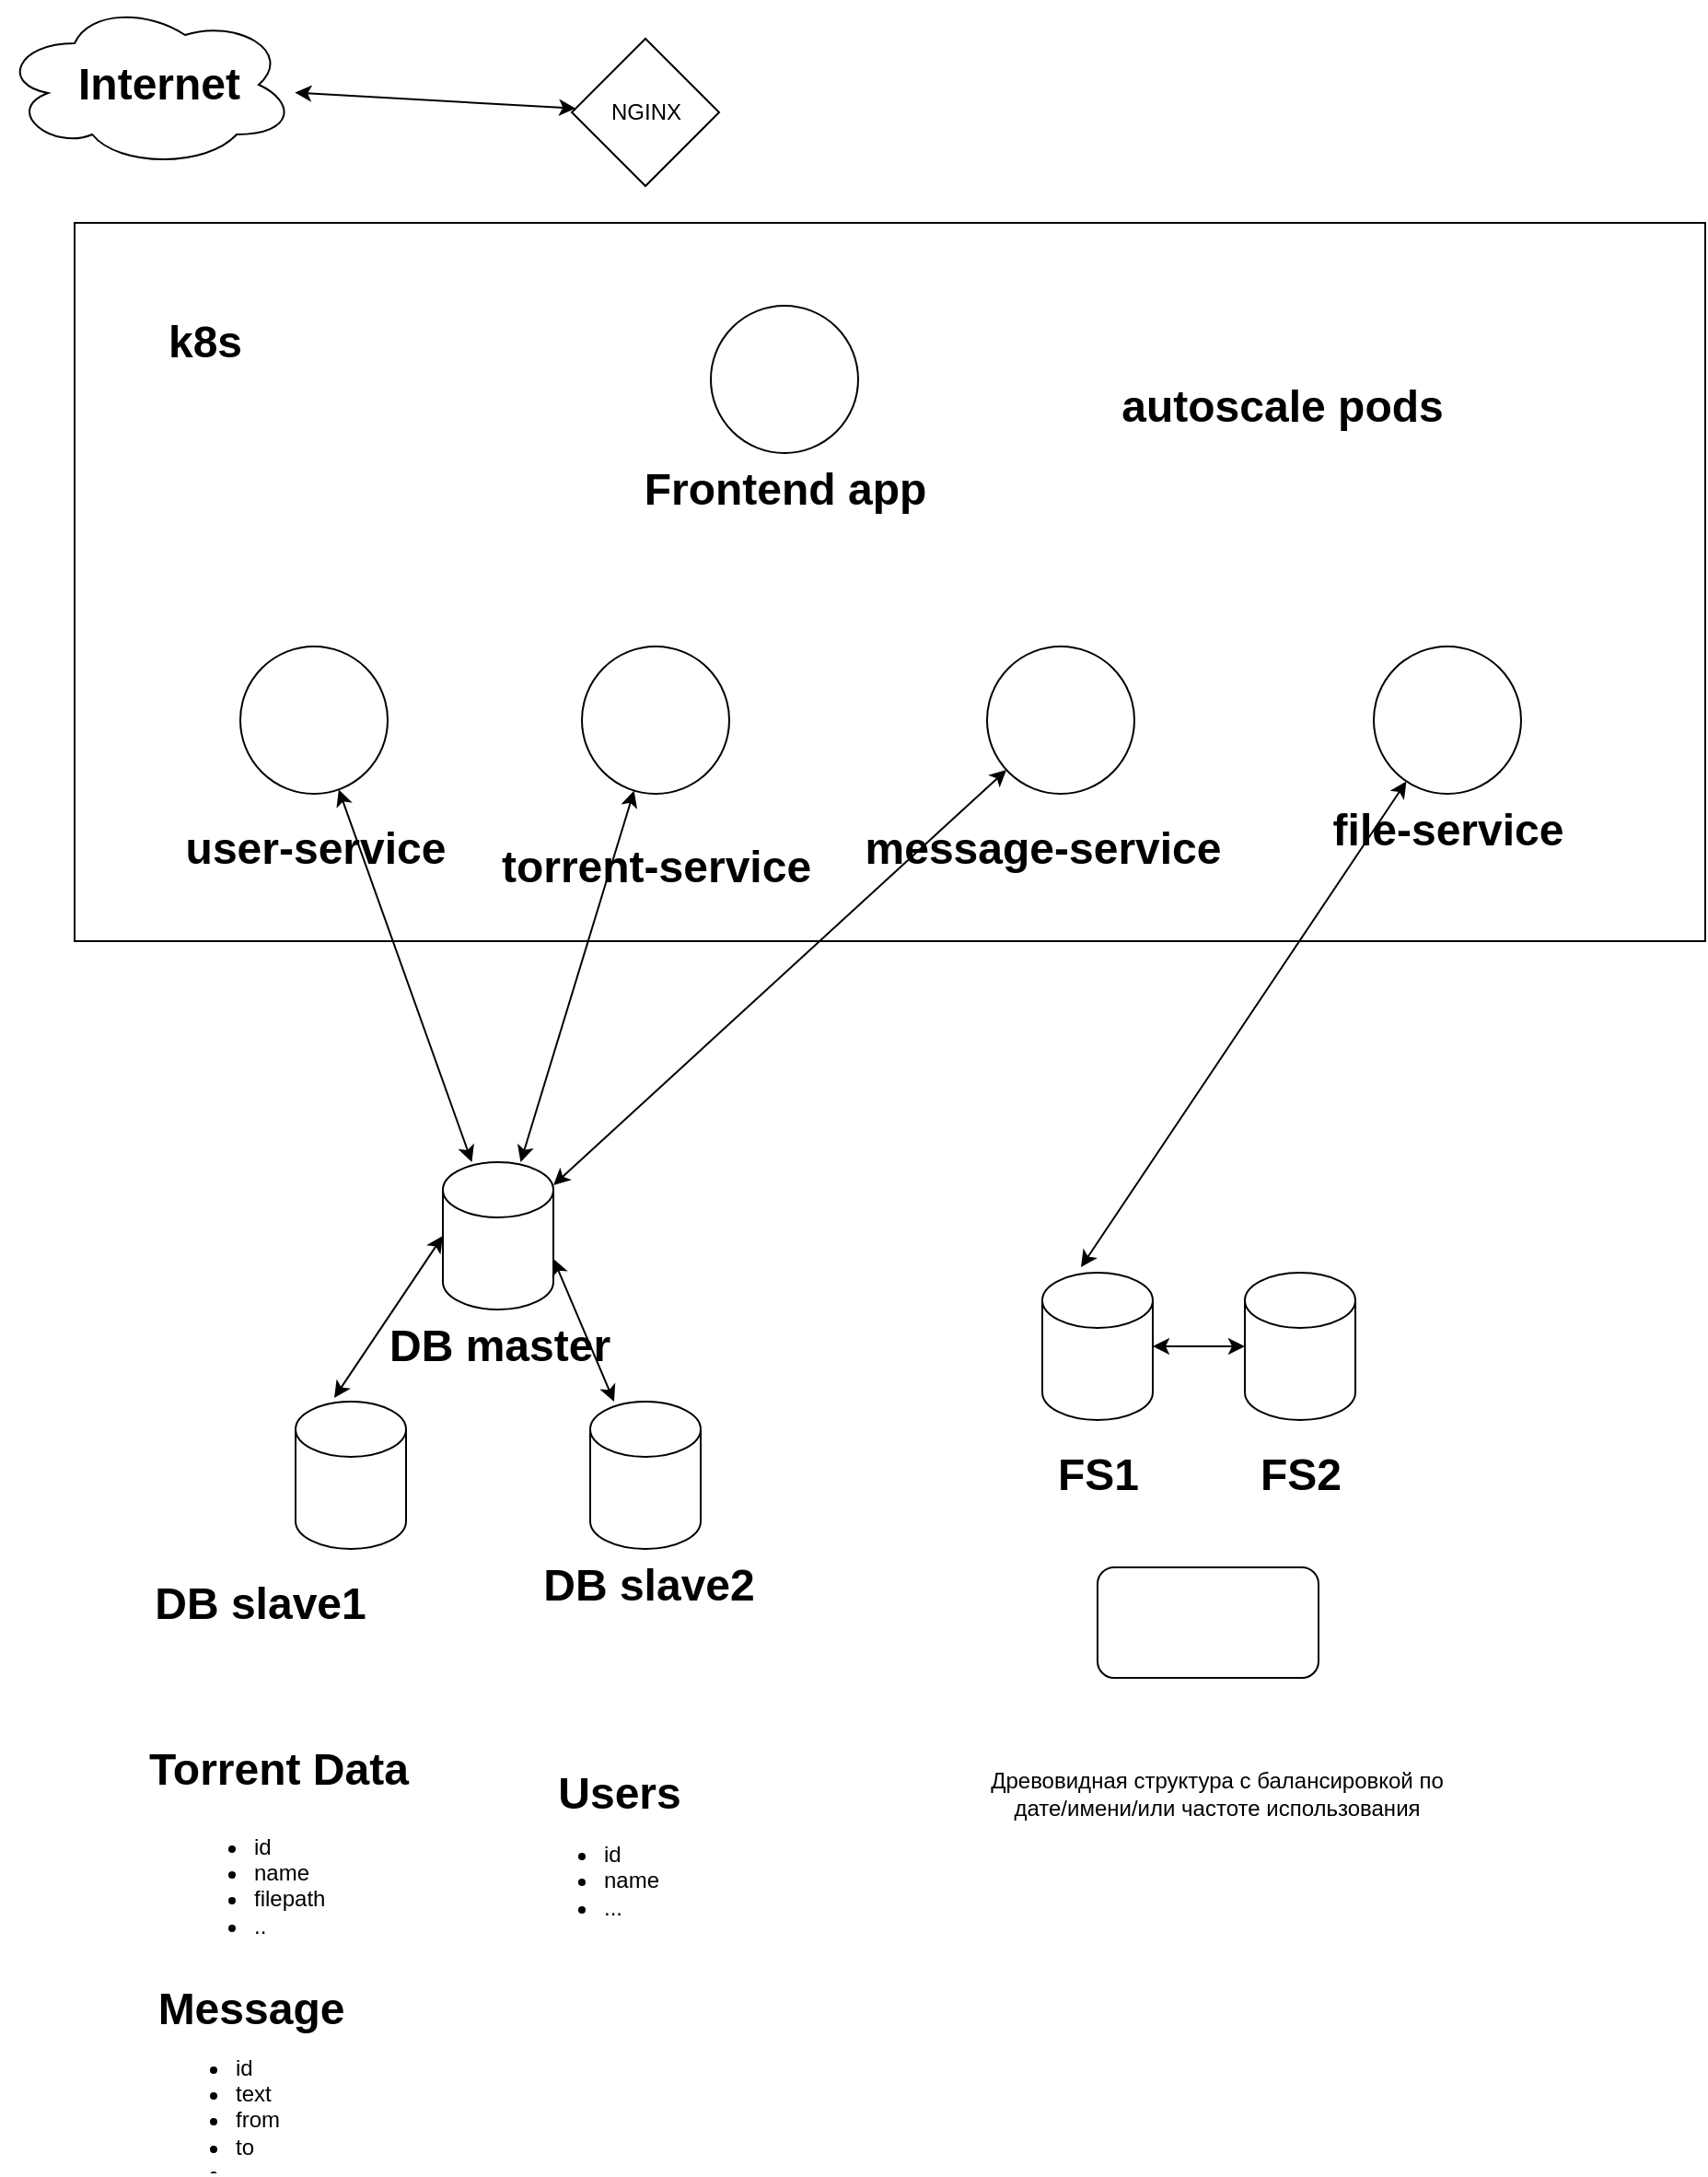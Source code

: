 <mxfile version="22.0.8" type="github">
  <diagram name="Page-1" id="WVwOdAb5zhcnuu6RC09V">
    <mxGraphModel dx="1026" dy="572" grid="1" gridSize="10" guides="1" tooltips="1" connect="1" arrows="1" fold="1" page="1" pageScale="1" pageWidth="850" pageHeight="1100" math="0" shadow="0">
      <root>
        <mxCell id="0" />
        <mxCell id="1" parent="0" />
        <mxCell id="rte8B5SLybQbvSbR3UiM-51" value="" style="rounded=0;whiteSpace=wrap;html=1;" vertex="1" parent="1">
          <mxGeometry x="74.5" y="180" width="885.5" height="390" as="geometry" />
        </mxCell>
        <mxCell id="rte8B5SLybQbvSbR3UiM-1" value="" style="ellipse;shape=cloud;whiteSpace=wrap;html=1;" vertex="1" parent="1">
          <mxGeometry x="34.5" y="60" width="160" height="90" as="geometry" />
        </mxCell>
        <mxCell id="rte8B5SLybQbvSbR3UiM-2" value="Internet" style="text;strokeColor=none;fillColor=none;html=1;fontSize=24;fontStyle=1;verticalAlign=middle;align=center;" vertex="1" parent="1">
          <mxGeometry x="70" y="85" width="100" height="40" as="geometry" />
        </mxCell>
        <mxCell id="rte8B5SLybQbvSbR3UiM-3" value="NGINX" style="rhombus;whiteSpace=wrap;html=1;" vertex="1" parent="1">
          <mxGeometry x="344.5" y="80" width="80" height="80" as="geometry" />
        </mxCell>
        <mxCell id="rte8B5SLybQbvSbR3UiM-4" value="" style="shape=cylinder3;whiteSpace=wrap;html=1;boundedLbl=1;backgroundOutline=1;size=15;" vertex="1" parent="1">
          <mxGeometry x="194.5" y="820" width="60" height="80" as="geometry" />
        </mxCell>
        <mxCell id="rte8B5SLybQbvSbR3UiM-5" value="DB slave1" style="text;strokeColor=none;fillColor=none;html=1;fontSize=24;fontStyle=1;verticalAlign=middle;align=center;" vertex="1" parent="1">
          <mxGeometry x="124.5" y="910" width="100" height="40" as="geometry" />
        </mxCell>
        <mxCell id="rte8B5SLybQbvSbR3UiM-6" value="" style="shape=cylinder3;whiteSpace=wrap;html=1;boundedLbl=1;backgroundOutline=1;size=15;" vertex="1" parent="1">
          <mxGeometry x="710" y="750" width="60" height="80" as="geometry" />
        </mxCell>
        <mxCell id="rte8B5SLybQbvSbR3UiM-7" value="FS2" style="text;strokeColor=none;fillColor=none;html=1;fontSize=24;fontStyle=1;verticalAlign=middle;align=center;" vertex="1" parent="1">
          <mxGeometry x="690" y="840" width="100" height="40" as="geometry" />
        </mxCell>
        <mxCell id="rte8B5SLybQbvSbR3UiM-10" value="Users" style="text;strokeColor=none;fillColor=none;html=1;fontSize=24;fontStyle=1;verticalAlign=middle;align=center;" vertex="1" parent="1">
          <mxGeometry x="320" y="1012.5" width="100" height="40" as="geometry" />
        </mxCell>
        <mxCell id="rte8B5SLybQbvSbR3UiM-11" value="&lt;ul&gt;&lt;li&gt;id&lt;/li&gt;&lt;li&gt;name&lt;/li&gt;&lt;li&gt;...&lt;/li&gt;&lt;/ul&gt;" style="text;strokeColor=none;fillColor=none;html=1;whiteSpace=wrap;verticalAlign=middle;overflow=hidden;" vertex="1" parent="1">
          <mxGeometry x="320" y="1040" width="100" height="80" as="geometry" />
        </mxCell>
        <mxCell id="rte8B5SLybQbvSbR3UiM-12" value="" style="ellipse;whiteSpace=wrap;html=1;aspect=fixed;" vertex="1" parent="1">
          <mxGeometry x="420" y="225" width="80" height="80" as="geometry" />
        </mxCell>
        <mxCell id="rte8B5SLybQbvSbR3UiM-14" value="Frontend app" style="text;strokeColor=none;fillColor=none;html=1;fontSize=24;fontStyle=1;verticalAlign=middle;align=center;" vertex="1" parent="1">
          <mxGeometry x="410" y="305" width="100" height="40" as="geometry" />
        </mxCell>
        <mxCell id="rte8B5SLybQbvSbR3UiM-15" value="&lt;ul&gt;&lt;li&gt;id&lt;/li&gt;&lt;li&gt;name&lt;/li&gt;&lt;li&gt;filepath&lt;/li&gt;&lt;li&gt;..&lt;/li&gt;&lt;/ul&gt;" style="text;strokeColor=none;fillColor=none;html=1;whiteSpace=wrap;verticalAlign=middle;overflow=hidden;" vertex="1" parent="1">
          <mxGeometry x="130" y="1040" width="110" height="80" as="geometry" />
        </mxCell>
        <mxCell id="rte8B5SLybQbvSbR3UiM-16" value="Torrent Data" style="text;strokeColor=none;fillColor=none;html=1;fontSize=24;fontStyle=1;verticalAlign=middle;align=center;" vertex="1" parent="1">
          <mxGeometry x="105" y="1000" width="160" height="40" as="geometry" />
        </mxCell>
        <mxCell id="rte8B5SLybQbvSbR3UiM-18" value="" style="shape=cylinder3;whiteSpace=wrap;html=1;boundedLbl=1;backgroundOutline=1;size=15;" vertex="1" parent="1">
          <mxGeometry x="600" y="750" width="60" height="80" as="geometry" />
        </mxCell>
        <mxCell id="rte8B5SLybQbvSbR3UiM-19" value="FS1" style="text;strokeColor=none;fillColor=none;html=1;fontSize=24;fontStyle=1;verticalAlign=middle;align=center;" vertex="1" parent="1">
          <mxGeometry x="580" y="840" width="100" height="40" as="geometry" />
        </mxCell>
        <mxCell id="rte8B5SLybQbvSbR3UiM-20" value="" style="shape=cylinder3;whiteSpace=wrap;html=1;boundedLbl=1;backgroundOutline=1;size=15;" vertex="1" parent="1">
          <mxGeometry x="354.5" y="820" width="60" height="80" as="geometry" />
        </mxCell>
        <mxCell id="rte8B5SLybQbvSbR3UiM-21" value="" style="shape=cylinder3;whiteSpace=wrap;html=1;boundedLbl=1;backgroundOutline=1;size=15;" vertex="1" parent="1">
          <mxGeometry x="274.5" y="690" width="60" height="80" as="geometry" />
        </mxCell>
        <mxCell id="rte8B5SLybQbvSbR3UiM-22" value="DB master" style="text;strokeColor=none;fillColor=none;html=1;fontSize=24;fontStyle=1;verticalAlign=middle;align=center;" vertex="1" parent="1">
          <mxGeometry x="254.5" y="770" width="100" height="40" as="geometry" />
        </mxCell>
        <mxCell id="rte8B5SLybQbvSbR3UiM-23" value="DB slave2" style="text;strokeColor=none;fillColor=none;html=1;fontSize=24;fontStyle=1;verticalAlign=middle;align=center;" vertex="1" parent="1">
          <mxGeometry x="335.5" y="900" width="100" height="40" as="geometry" />
        </mxCell>
        <mxCell id="rte8B5SLybQbvSbR3UiM-26" value="" style="endArrow=classic;startArrow=classic;html=1;rounded=0;entryX=1;entryY=0;entryDx=0;entryDy=52.5;entryPerimeter=0;" edge="1" parent="1" source="rte8B5SLybQbvSbR3UiM-20" target="rte8B5SLybQbvSbR3UiM-21">
          <mxGeometry width="50" height="50" relative="1" as="geometry">
            <mxPoint x="434.5" y="920" as="sourcePoint" />
            <mxPoint x="484.5" y="870" as="targetPoint" />
          </mxGeometry>
        </mxCell>
        <mxCell id="rte8B5SLybQbvSbR3UiM-27" value="" style="endArrow=classic;startArrow=classic;html=1;rounded=0;entryX=0;entryY=0.5;entryDx=0;entryDy=0;entryPerimeter=0;exitX=0.35;exitY=-0.025;exitDx=0;exitDy=0;exitPerimeter=0;" edge="1" parent="1" source="rte8B5SLybQbvSbR3UiM-4" target="rte8B5SLybQbvSbR3UiM-21">
          <mxGeometry width="50" height="50" relative="1" as="geometry">
            <mxPoint x="434.5" y="920" as="sourcePoint" />
            <mxPoint x="484.5" y="870" as="targetPoint" />
          </mxGeometry>
        </mxCell>
        <mxCell id="rte8B5SLybQbvSbR3UiM-28" value="" style="ellipse;whiteSpace=wrap;html=1;aspect=fixed;" vertex="1" parent="1">
          <mxGeometry x="780" y="410" width="80" height="80" as="geometry" />
        </mxCell>
        <mxCell id="rte8B5SLybQbvSbR3UiM-29" value="" style="ellipse;whiteSpace=wrap;html=1;aspect=fixed;" vertex="1" parent="1">
          <mxGeometry x="164.5" y="410" width="80" height="80" as="geometry" />
        </mxCell>
        <mxCell id="rte8B5SLybQbvSbR3UiM-30" value="" style="ellipse;whiteSpace=wrap;html=1;aspect=fixed;" vertex="1" parent="1">
          <mxGeometry x="350" y="410" width="80" height="80" as="geometry" />
        </mxCell>
        <mxCell id="rte8B5SLybQbvSbR3UiM-35" value="" style="rounded=1;whiteSpace=wrap;html=1;" vertex="1" parent="1">
          <mxGeometry x="630" y="910" width="120" height="60" as="geometry" />
        </mxCell>
        <mxCell id="rte8B5SLybQbvSbR3UiM-37" value="Древовидная структура с балансировкой по дате/имени/или частоте использования" style="text;html=1;strokeColor=none;fillColor=none;align=center;verticalAlign=middle;whiteSpace=wrap;rounded=0;" vertex="1" parent="1">
          <mxGeometry x="560" y="985" width="270" height="95" as="geometry" />
        </mxCell>
        <mxCell id="rte8B5SLybQbvSbR3UiM-38" style="edgeStyle=orthogonalEdgeStyle;rounded=0;orthogonalLoop=1;jettySize=auto;html=1;exitX=0.5;exitY=1;exitDx=0;exitDy=0;" edge="1" parent="1" source="rte8B5SLybQbvSbR3UiM-37" target="rte8B5SLybQbvSbR3UiM-37">
          <mxGeometry relative="1" as="geometry" />
        </mxCell>
        <mxCell id="rte8B5SLybQbvSbR3UiM-39" value="file-service" style="text;strokeColor=none;fillColor=none;html=1;fontSize=24;fontStyle=1;verticalAlign=middle;align=center;" vertex="1" parent="1">
          <mxGeometry x="770" y="490" width="100" height="40" as="geometry" />
        </mxCell>
        <mxCell id="rte8B5SLybQbvSbR3UiM-40" value="user-service" style="text;strokeColor=none;fillColor=none;html=1;fontSize=24;fontStyle=1;verticalAlign=middle;align=center;" vertex="1" parent="1">
          <mxGeometry x="154.5" y="500" width="100" height="40" as="geometry" />
        </mxCell>
        <mxCell id="rte8B5SLybQbvSbR3UiM-41" value="torrent-service" style="text;strokeColor=none;fillColor=none;html=1;fontSize=24;fontStyle=1;verticalAlign=middle;align=center;" vertex="1" parent="1">
          <mxGeometry x="340" y="510" width="100" height="40" as="geometry" />
        </mxCell>
        <mxCell id="rte8B5SLybQbvSbR3UiM-42" value="" style="endArrow=classic;startArrow=classic;html=1;rounded=0;" edge="1" parent="1" source="rte8B5SLybQbvSbR3UiM-1" target="rte8B5SLybQbvSbR3UiM-3">
          <mxGeometry width="50" height="50" relative="1" as="geometry">
            <mxPoint x="400" y="450" as="sourcePoint" />
            <mxPoint x="450" y="400" as="targetPoint" />
          </mxGeometry>
        </mxCell>
        <mxCell id="rte8B5SLybQbvSbR3UiM-43" value="" style="endArrow=classic;startArrow=classic;html=1;rounded=0;" edge="1" parent="1" source="rte8B5SLybQbvSbR3UiM-21" target="rte8B5SLybQbvSbR3UiM-29">
          <mxGeometry width="50" height="50" relative="1" as="geometry">
            <mxPoint x="400" y="730" as="sourcePoint" />
            <mxPoint x="450" y="680" as="targetPoint" />
          </mxGeometry>
        </mxCell>
        <mxCell id="rte8B5SLybQbvSbR3UiM-44" value="" style="ellipse;whiteSpace=wrap;html=1;aspect=fixed;" vertex="1" parent="1">
          <mxGeometry x="570" y="410" width="80" height="80" as="geometry" />
        </mxCell>
        <mxCell id="rte8B5SLybQbvSbR3UiM-45" value="message-service" style="text;strokeColor=none;fillColor=none;html=1;fontSize=24;fontStyle=1;verticalAlign=middle;align=center;" vertex="1" parent="1">
          <mxGeometry x="550" y="500" width="100" height="40" as="geometry" />
        </mxCell>
        <mxCell id="rte8B5SLybQbvSbR3UiM-47" value="Message" style="text;strokeColor=none;fillColor=none;html=1;fontSize=24;fontStyle=1;verticalAlign=middle;align=center;" vertex="1" parent="1">
          <mxGeometry x="105" y="1130" width="130" height="40" as="geometry" />
        </mxCell>
        <mxCell id="rte8B5SLybQbvSbR3UiM-48" value="&lt;ul&gt;&lt;li&gt;id&lt;/li&gt;&lt;li&gt;text&lt;/li&gt;&lt;li&gt;from&lt;/li&gt;&lt;li&gt;to&lt;/li&gt;&lt;li&gt;...&lt;/li&gt;&lt;/ul&gt;" style="text;strokeColor=none;fillColor=none;html=1;whiteSpace=wrap;verticalAlign=middle;overflow=hidden;" vertex="1" parent="1">
          <mxGeometry x="120" y="1160" width="100" height="80" as="geometry" />
        </mxCell>
        <mxCell id="rte8B5SLybQbvSbR3UiM-52" value="k8s" style="text;strokeColor=none;fillColor=none;html=1;fontSize=24;fontStyle=1;verticalAlign=middle;align=center;" vertex="1" parent="1">
          <mxGeometry x="94.5" y="225" width="100" height="40" as="geometry" />
        </mxCell>
        <mxCell id="rte8B5SLybQbvSbR3UiM-53" value="autoscale pods" style="text;strokeColor=none;fillColor=none;html=1;fontSize=24;fontStyle=1;verticalAlign=middle;align=center;" vertex="1" parent="1">
          <mxGeometry x="610" y="260" width="240" height="40" as="geometry" />
        </mxCell>
        <mxCell id="rte8B5SLybQbvSbR3UiM-54" value="" style="endArrow=classic;startArrow=classic;html=1;rounded=0;entryX=0.35;entryY=-0.037;entryDx=0;entryDy=0;entryPerimeter=0;" edge="1" parent="1" source="rte8B5SLybQbvSbR3UiM-28" target="rte8B5SLybQbvSbR3UiM-18">
          <mxGeometry width="50" height="50" relative="1" as="geometry">
            <mxPoint x="440" y="730" as="sourcePoint" />
            <mxPoint x="490" y="680" as="targetPoint" />
          </mxGeometry>
        </mxCell>
        <mxCell id="rte8B5SLybQbvSbR3UiM-55" value="" style="endArrow=classic;startArrow=classic;html=1;rounded=0;" edge="1" parent="1" source="rte8B5SLybQbvSbR3UiM-18" target="rte8B5SLybQbvSbR3UiM-6">
          <mxGeometry width="50" height="50" relative="1" as="geometry">
            <mxPoint x="440" y="730" as="sourcePoint" />
            <mxPoint x="490" y="680" as="targetPoint" />
          </mxGeometry>
        </mxCell>
        <mxCell id="rte8B5SLybQbvSbR3UiM-56" value="" style="endArrow=classic;startArrow=classic;html=1;rounded=0;" edge="1" parent="1" source="rte8B5SLybQbvSbR3UiM-21" target="rte8B5SLybQbvSbR3UiM-44">
          <mxGeometry width="50" height="50" relative="1" as="geometry">
            <mxPoint x="440" y="710" as="sourcePoint" />
            <mxPoint x="490" y="660" as="targetPoint" />
          </mxGeometry>
        </mxCell>
        <mxCell id="rte8B5SLybQbvSbR3UiM-57" value="" style="endArrow=classic;startArrow=classic;html=1;rounded=0;" edge="1" parent="1" source="rte8B5SLybQbvSbR3UiM-21" target="rte8B5SLybQbvSbR3UiM-30">
          <mxGeometry width="50" height="50" relative="1" as="geometry">
            <mxPoint x="440" y="710" as="sourcePoint" />
            <mxPoint x="490" y="660" as="targetPoint" />
          </mxGeometry>
        </mxCell>
      </root>
    </mxGraphModel>
  </diagram>
</mxfile>
